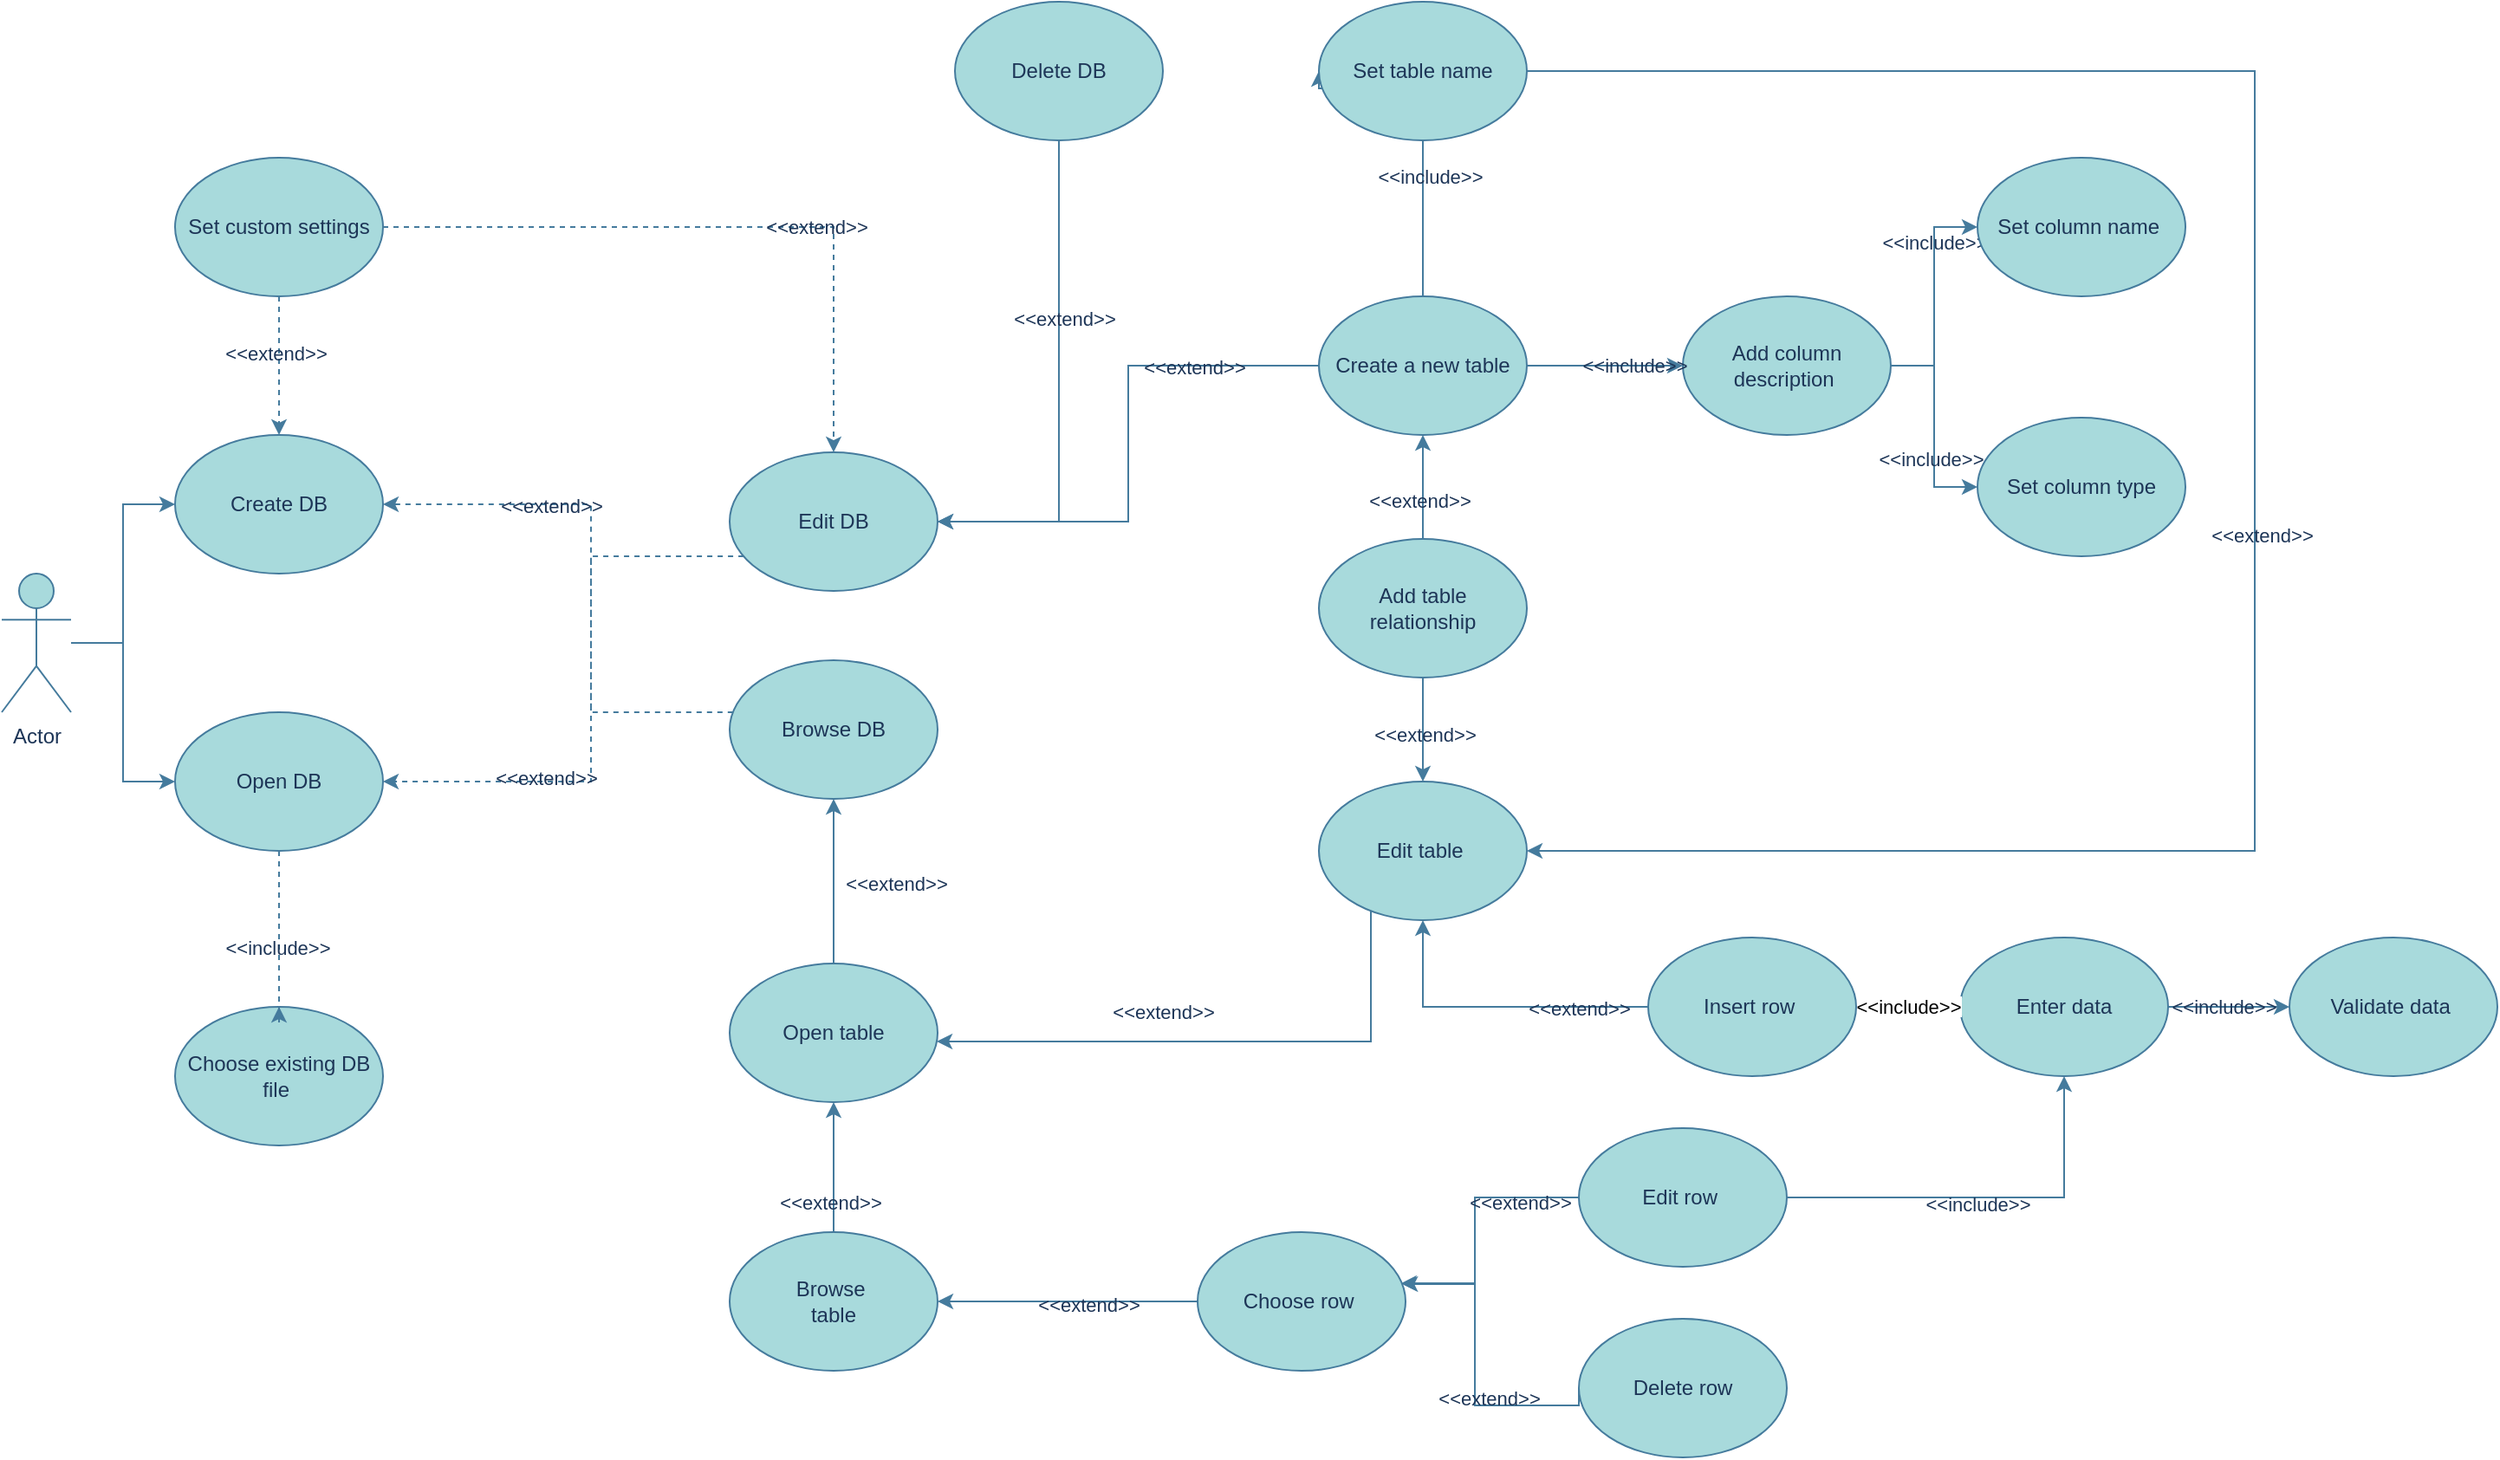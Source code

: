 <mxfile version="22.1.7" type="device">
  <diagram name="Сторінка-1" id="WXpg0HaZCwTCLSyZrgNE">
    <mxGraphModel dx="1602" dy="2114" grid="1" gridSize="10" guides="1" tooltips="1" connect="1" arrows="1" fold="1" page="1" pageScale="1" pageWidth="827" pageHeight="1169" math="0" shadow="0">
      <root>
        <mxCell id="0" />
        <mxCell id="1" parent="0" />
        <mxCell id="RJStIxCHIIm2fW8USADe-15" style="edgeStyle=orthogonalEdgeStyle;rounded=0;orthogonalLoop=1;jettySize=auto;html=1;entryX=0;entryY=0.5;entryDx=0;entryDy=0;labelBackgroundColor=none;strokeColor=#457B9D;fontColor=default;" parent="1" source="RJStIxCHIIm2fW8USADe-1" target="RJStIxCHIIm2fW8USADe-2" edge="1">
          <mxGeometry relative="1" as="geometry" />
        </mxCell>
        <mxCell id="RJStIxCHIIm2fW8USADe-16" style="edgeStyle=orthogonalEdgeStyle;rounded=0;orthogonalLoop=1;jettySize=auto;html=1;entryX=0;entryY=0.5;entryDx=0;entryDy=0;labelBackgroundColor=none;strokeColor=#457B9D;fontColor=default;" parent="1" source="RJStIxCHIIm2fW8USADe-1" target="RJStIxCHIIm2fW8USADe-9" edge="1">
          <mxGeometry relative="1" as="geometry" />
        </mxCell>
        <mxCell id="RJStIxCHIIm2fW8USADe-1" value="Actor" style="shape=umlActor;verticalLabelPosition=bottom;verticalAlign=top;html=1;labelBackgroundColor=none;fillColor=#A8DADC;strokeColor=#457B9D;fontColor=#1D3557;" parent="1" vertex="1">
          <mxGeometry x="60" y="280" width="40" height="80" as="geometry" />
        </mxCell>
        <mxCell id="RJStIxCHIIm2fW8USADe-2" value="Create DB" style="ellipse;whiteSpace=wrap;html=1;labelBackgroundColor=none;fillColor=#A8DADC;strokeColor=#457B9D;fontColor=#1D3557;" parent="1" vertex="1">
          <mxGeometry x="160" y="200" width="120" height="80" as="geometry" />
        </mxCell>
        <mxCell id="RJStIxCHIIm2fW8USADe-23" style="edgeStyle=orthogonalEdgeStyle;rounded=0;orthogonalLoop=1;jettySize=auto;html=1;entryX=0.5;entryY=1;entryDx=0;entryDy=0;labelBackgroundColor=none;strokeColor=#457B9D;fontColor=default;exitX=0.5;exitY=0;exitDx=0;exitDy=0;" parent="1" source="RJStIxCHIIm2fW8USADe-3" target="RJStIxCHIIm2fW8USADe-6" edge="1">
          <mxGeometry relative="1" as="geometry">
            <Array as="points">
              <mxPoint x="540" y="460" />
              <mxPoint x="540" y="460" />
            </Array>
          </mxGeometry>
        </mxCell>
        <mxCell id="RJStIxCHIIm2fW8USADe-68" value="&amp;lt;&amp;lt;extend&amp;gt;&amp;gt;" style="edgeLabel;html=1;align=center;verticalAlign=middle;resizable=0;points=[];labelBackgroundColor=none;fontColor=#1D3557;" parent="RJStIxCHIIm2fW8USADe-23" vertex="1" connectable="0">
          <mxGeometry x="0.595" y="-2" relative="1" as="geometry">
            <mxPoint x="34" y="30" as="offset" />
          </mxGeometry>
        </mxCell>
        <mxCell id="RJStIxCHIIm2fW8USADe-3" value="Open table" style="ellipse;whiteSpace=wrap;html=1;labelBackgroundColor=none;fillColor=#A8DADC;strokeColor=#457B9D;fontColor=#1D3557;" parent="1" vertex="1">
          <mxGeometry x="480" y="505" width="120" height="80" as="geometry" />
        </mxCell>
        <mxCell id="RJStIxCHIIm2fW8USADe-24" style="edgeStyle=orthogonalEdgeStyle;rounded=0;orthogonalLoop=1;jettySize=auto;html=1;entryX=1;entryY=0.5;entryDx=0;entryDy=0;labelBackgroundColor=none;strokeColor=#457B9D;fontColor=default;" parent="1" source="RJStIxCHIIm2fW8USADe-4" target="RJStIxCHIIm2fW8USADe-5" edge="1">
          <mxGeometry relative="1" as="geometry">
            <Array as="points">
              <mxPoint x="670" y="250" />
            </Array>
          </mxGeometry>
        </mxCell>
        <mxCell id="RJStIxCHIIm2fW8USADe-66" value="&amp;lt;&amp;lt;extend&amp;gt;&amp;gt;" style="edgeLabel;html=1;align=center;verticalAlign=middle;resizable=0;points=[];labelBackgroundColor=none;fontColor=#1D3557;" parent="RJStIxCHIIm2fW8USADe-24" vertex="1" connectable="0">
          <mxGeometry x="-0.293" y="3" relative="1" as="geometry">
            <mxPoint as="offset" />
          </mxGeometry>
        </mxCell>
        <mxCell id="RJStIxCHIIm2fW8USADe-4" value="Delete DB" style="ellipse;whiteSpace=wrap;html=1;labelBackgroundColor=none;fillColor=#A8DADC;strokeColor=#457B9D;fontColor=#1D3557;" parent="1" vertex="1">
          <mxGeometry x="610" y="-50" width="120" height="80" as="geometry" />
        </mxCell>
        <mxCell id="RJStIxCHIIm2fW8USADe-21" style="edgeStyle=orthogonalEdgeStyle;rounded=0;orthogonalLoop=1;jettySize=auto;html=1;entryX=1;entryY=0.5;entryDx=0;entryDy=0;dashed=1;labelBackgroundColor=none;strokeColor=#457B9D;fontColor=default;" parent="1" source="RJStIxCHIIm2fW8USADe-5" target="RJStIxCHIIm2fW8USADe-9" edge="1">
          <mxGeometry relative="1" as="geometry">
            <Array as="points">
              <mxPoint x="400" y="270" />
              <mxPoint x="400" y="400" />
            </Array>
          </mxGeometry>
        </mxCell>
        <mxCell id="RJStIxCHIIm2fW8USADe-65" value="&amp;lt;&amp;lt;extend&amp;gt;&amp;gt;" style="edgeLabel;html=1;align=center;verticalAlign=middle;resizable=0;points=[];labelBackgroundColor=none;fontColor=#1D3557;" parent="RJStIxCHIIm2fW8USADe-21" vertex="1" connectable="0">
          <mxGeometry x="0.448" y="-2" relative="1" as="geometry">
            <mxPoint as="offset" />
          </mxGeometry>
        </mxCell>
        <mxCell id="RJStIxCHIIm2fW8USADe-5" value="Edit DB" style="ellipse;whiteSpace=wrap;html=1;labelBackgroundColor=none;fillColor=#A8DADC;strokeColor=#457B9D;fontColor=#1D3557;" parent="1" vertex="1">
          <mxGeometry x="480" y="210" width="120" height="80" as="geometry" />
        </mxCell>
        <mxCell id="RJStIxCHIIm2fW8USADe-20" style="edgeStyle=orthogonalEdgeStyle;rounded=0;orthogonalLoop=1;jettySize=auto;html=1;dashed=1;labelBackgroundColor=none;strokeColor=#457B9D;fontColor=default;" parent="1" source="RJStIxCHIIm2fW8USADe-6" edge="1">
          <mxGeometry relative="1" as="geometry">
            <mxPoint x="280" y="240" as="targetPoint" />
            <Array as="points">
              <mxPoint x="400" y="360" />
              <mxPoint x="400" y="240" />
            </Array>
          </mxGeometry>
        </mxCell>
        <mxCell id="RJStIxCHIIm2fW8USADe-64" value="&amp;lt;&amp;lt;extend&amp;gt;&amp;gt;" style="edgeLabel;html=1;align=center;verticalAlign=middle;resizable=0;points=[];labelBackgroundColor=none;fontColor=#1D3557;" parent="RJStIxCHIIm2fW8USADe-20" vertex="1" connectable="0">
          <mxGeometry x="0.397" y="1" relative="1" as="geometry">
            <mxPoint as="offset" />
          </mxGeometry>
        </mxCell>
        <mxCell id="RJStIxCHIIm2fW8USADe-6" value="Browse DB" style="ellipse;whiteSpace=wrap;html=1;labelBackgroundColor=none;fillColor=#A8DADC;strokeColor=#457B9D;fontColor=#1D3557;" parent="1" vertex="1">
          <mxGeometry x="480" y="330" width="120" height="80" as="geometry" />
        </mxCell>
        <mxCell id="RJStIxCHIIm2fW8USADe-7" value="Choose existing DB file&amp;nbsp;" style="ellipse;whiteSpace=wrap;html=1;labelBackgroundColor=none;fillColor=#A8DADC;strokeColor=#457B9D;fontColor=#1D3557;" parent="1" vertex="1">
          <mxGeometry x="160" y="530" width="120" height="80" as="geometry" />
        </mxCell>
        <mxCell id="RJStIxCHIIm2fW8USADe-18" style="edgeStyle=orthogonalEdgeStyle;rounded=0;orthogonalLoop=1;jettySize=auto;html=1;entryX=0.5;entryY=0;entryDx=0;entryDy=0;dashed=1;labelBackgroundColor=none;strokeColor=#457B9D;fontColor=default;" parent="1" source="RJStIxCHIIm2fW8USADe-8" target="RJStIxCHIIm2fW8USADe-2" edge="1">
          <mxGeometry relative="1" as="geometry">
            <Array as="points">
              <mxPoint x="220" y="80" />
              <mxPoint x="220" y="80" />
            </Array>
          </mxGeometry>
        </mxCell>
        <mxCell id="RJStIxCHIIm2fW8USADe-62" value="&amp;lt;&amp;lt;extend&amp;gt;&amp;gt;" style="edgeLabel;html=1;align=center;verticalAlign=middle;resizable=0;points=[];labelBackgroundColor=none;fontColor=#1D3557;" parent="RJStIxCHIIm2fW8USADe-18" vertex="1" connectable="0">
          <mxGeometry x="-0.185" y="-2" relative="1" as="geometry">
            <mxPoint as="offset" />
          </mxGeometry>
        </mxCell>
        <mxCell id="RJStIxCHIIm2fW8USADe-19" style="edgeStyle=orthogonalEdgeStyle;rounded=0;orthogonalLoop=1;jettySize=auto;html=1;entryX=0.5;entryY=0;entryDx=0;entryDy=0;dashed=1;labelBackgroundColor=none;strokeColor=#457B9D;fontColor=default;" parent="1" source="RJStIxCHIIm2fW8USADe-8" target="RJStIxCHIIm2fW8USADe-5" edge="1">
          <mxGeometry relative="1" as="geometry" />
        </mxCell>
        <mxCell id="RJStIxCHIIm2fW8USADe-63" value="&amp;lt;&amp;lt;extend&amp;gt;&amp;gt;" style="edgeLabel;html=1;align=center;verticalAlign=middle;resizable=0;points=[];labelBackgroundColor=none;fontColor=#1D3557;" parent="RJStIxCHIIm2fW8USADe-19" vertex="1" connectable="0">
          <mxGeometry x="0.281" relative="1" as="geometry">
            <mxPoint as="offset" />
          </mxGeometry>
        </mxCell>
        <mxCell id="RJStIxCHIIm2fW8USADe-8" value="Set custom settings" style="ellipse;whiteSpace=wrap;html=1;labelBackgroundColor=none;fillColor=#A8DADC;strokeColor=#457B9D;fontColor=#1D3557;" parent="1" vertex="1">
          <mxGeometry x="160" y="40" width="120" height="80" as="geometry" />
        </mxCell>
        <mxCell id="RJStIxCHIIm2fW8USADe-17" style="edgeStyle=orthogonalEdgeStyle;rounded=0;orthogonalLoop=1;jettySize=auto;html=1;entryX=0.5;entryY=0;entryDx=0;entryDy=0;dashed=1;labelBackgroundColor=none;strokeColor=#457B9D;fontColor=default;" parent="1" source="RJStIxCHIIm2fW8USADe-9" target="RJStIxCHIIm2fW8USADe-7" edge="1">
          <mxGeometry relative="1" as="geometry">
            <Array as="points">
              <mxPoint x="220" y="540" />
            </Array>
          </mxGeometry>
        </mxCell>
        <mxCell id="RJStIxCHIIm2fW8USADe-85" value="&amp;lt;&amp;lt;include&amp;gt;&amp;gt;" style="edgeLabel;html=1;align=center;verticalAlign=middle;resizable=0;points=[];labelBackgroundColor=none;fontColor=#1D3557;" parent="RJStIxCHIIm2fW8USADe-17" vertex="1" connectable="0">
          <mxGeometry x="0.021" y="-1" relative="1" as="geometry">
            <mxPoint as="offset" />
          </mxGeometry>
        </mxCell>
        <mxCell id="RJStIxCHIIm2fW8USADe-9" value="Open DB" style="ellipse;whiteSpace=wrap;html=1;labelBackgroundColor=none;fillColor=#A8DADC;strokeColor=#457B9D;fontColor=#1D3557;" parent="1" vertex="1">
          <mxGeometry x="160" y="360" width="120" height="80" as="geometry" />
        </mxCell>
        <mxCell id="RJStIxCHIIm2fW8USADe-48" style="edgeStyle=orthogonalEdgeStyle;rounded=0;orthogonalLoop=1;jettySize=auto;html=1;entryX=0;entryY=0.5;entryDx=0;entryDy=0;labelBackgroundColor=none;strokeColor=#457B9D;fontColor=default;" parent="1" source="RJStIxCHIIm2fW8USADe-25" target="RJStIxCHIIm2fW8USADe-45" edge="1">
          <mxGeometry relative="1" as="geometry" />
        </mxCell>
        <mxCell id="RJStIxCHIIm2fW8USADe-81" value="&amp;lt;&amp;lt;include&amp;gt;&amp;gt;" style="edgeLabel;html=1;align=center;verticalAlign=middle;resizable=0;points=[];labelBackgroundColor=none;fontColor=#1D3557;" parent="RJStIxCHIIm2fW8USADe-48" vertex="1" connectable="0">
          <mxGeometry x="0.482" relative="1" as="geometry">
            <mxPoint as="offset" />
          </mxGeometry>
        </mxCell>
        <mxCell id="RJStIxCHIIm2fW8USADe-49" style="edgeStyle=orthogonalEdgeStyle;rounded=0;orthogonalLoop=1;jettySize=auto;html=1;entryX=0;entryY=0.5;entryDx=0;entryDy=0;labelBackgroundColor=none;strokeColor=#457B9D;fontColor=default;" parent="1" source="RJStIxCHIIm2fW8USADe-25" target="RJStIxCHIIm2fW8USADe-44" edge="1">
          <mxGeometry relative="1" as="geometry" />
        </mxCell>
        <mxCell id="RJStIxCHIIm2fW8USADe-80" value="&amp;lt;&amp;lt;include&amp;gt;&amp;gt;" style="edgeLabel;html=1;align=center;verticalAlign=middle;resizable=0;points=[];labelBackgroundColor=none;fontColor=#1D3557;" parent="RJStIxCHIIm2fW8USADe-49" vertex="1" connectable="0">
          <mxGeometry x="0.309" y="-2" relative="1" as="geometry">
            <mxPoint as="offset" />
          </mxGeometry>
        </mxCell>
        <mxCell id="RJStIxCHIIm2fW8USADe-25" value="Add column description&amp;nbsp;" style="ellipse;whiteSpace=wrap;html=1;labelBackgroundColor=none;fillColor=#A8DADC;strokeColor=#457B9D;fontColor=#1D3557;" parent="1" vertex="1">
          <mxGeometry x="1030" y="120" width="120" height="80" as="geometry" />
        </mxCell>
        <mxCell id="RJStIxCHIIm2fW8USADe-34" style="edgeStyle=orthogonalEdgeStyle;rounded=0;orthogonalLoop=1;jettySize=auto;html=1;entryX=1;entryY=0.5;entryDx=0;entryDy=0;labelBackgroundColor=none;strokeColor=#457B9D;fontColor=default;" parent="1" source="RJStIxCHIIm2fW8USADe-26" target="RJStIxCHIIm2fW8USADe-5" edge="1">
          <mxGeometry relative="1" as="geometry" />
        </mxCell>
        <mxCell id="RJStIxCHIIm2fW8USADe-67" value="&amp;lt;&amp;lt;extend&amp;gt;&amp;gt;" style="edgeLabel;html=1;align=center;verticalAlign=middle;resizable=0;points=[];labelBackgroundColor=none;fontColor=#1D3557;" parent="RJStIxCHIIm2fW8USADe-34" vertex="1" connectable="0">
          <mxGeometry x="-0.534" y="1" relative="1" as="geometry">
            <mxPoint as="offset" />
          </mxGeometry>
        </mxCell>
        <mxCell id="RJStIxCHIIm2fW8USADe-35" style="edgeStyle=orthogonalEdgeStyle;rounded=0;orthogonalLoop=1;jettySize=auto;html=1;entryX=0;entryY=0.5;entryDx=0;entryDy=0;labelBackgroundColor=none;strokeColor=#457B9D;fontColor=default;" parent="1" source="RJStIxCHIIm2fW8USADe-26" target="RJStIxCHIIm2fW8USADe-27" edge="1">
          <mxGeometry relative="1" as="geometry">
            <Array as="points">
              <mxPoint x="880" />
            </Array>
          </mxGeometry>
        </mxCell>
        <mxCell id="RJStIxCHIIm2fW8USADe-83" value="&amp;lt;&amp;lt;include&amp;gt;&amp;gt;" style="edgeLabel;html=1;align=center;verticalAlign=middle;resizable=0;points=[];labelBackgroundColor=none;fontColor=#1D3557;" parent="RJStIxCHIIm2fW8USADe-35" vertex="1" connectable="0">
          <mxGeometry x="-0.276" y="-4" relative="1" as="geometry">
            <mxPoint as="offset" />
          </mxGeometry>
        </mxCell>
        <mxCell id="RJStIxCHIIm2fW8USADe-46" style="edgeStyle=orthogonalEdgeStyle;rounded=0;orthogonalLoop=1;jettySize=auto;html=1;labelBackgroundColor=none;strokeColor=#457B9D;fontColor=default;" parent="1" source="RJStIxCHIIm2fW8USADe-26" target="RJStIxCHIIm2fW8USADe-25" edge="1">
          <mxGeometry relative="1" as="geometry" />
        </mxCell>
        <mxCell id="RJStIxCHIIm2fW8USADe-82" value="&amp;lt;&amp;lt;include&amp;gt;&amp;gt;" style="edgeLabel;html=1;align=center;verticalAlign=middle;resizable=0;points=[];labelBackgroundColor=none;fontColor=#1D3557;" parent="RJStIxCHIIm2fW8USADe-46" vertex="1" connectable="0">
          <mxGeometry x="0.365" relative="1" as="geometry">
            <mxPoint as="offset" />
          </mxGeometry>
        </mxCell>
        <mxCell id="RJStIxCHIIm2fW8USADe-26" value="Create a new table" style="ellipse;whiteSpace=wrap;html=1;labelBackgroundColor=none;fillColor=#A8DADC;strokeColor=#457B9D;fontColor=#1D3557;" parent="1" vertex="1">
          <mxGeometry x="820" y="120" width="120" height="80" as="geometry" />
        </mxCell>
        <mxCell id="RJStIxCHIIm2fW8USADe-53" style="edgeStyle=orthogonalEdgeStyle;rounded=0;orthogonalLoop=1;jettySize=auto;html=1;entryX=1;entryY=0.5;entryDx=0;entryDy=0;labelBackgroundColor=none;strokeColor=#457B9D;fontColor=default;" parent="1" source="RJStIxCHIIm2fW8USADe-27" target="RJStIxCHIIm2fW8USADe-30" edge="1">
          <mxGeometry relative="1" as="geometry">
            <Array as="points">
              <mxPoint x="1360" y="-10" />
              <mxPoint x="1360" y="440" />
            </Array>
          </mxGeometry>
        </mxCell>
        <mxCell id="RJStIxCHIIm2fW8USADe-77" value="&amp;lt;&amp;lt;extend&amp;gt;&amp;gt;" style="edgeLabel;html=1;align=center;verticalAlign=middle;resizable=0;points=[];labelBackgroundColor=none;fontColor=#1D3557;" parent="RJStIxCHIIm2fW8USADe-53" vertex="1" connectable="0">
          <mxGeometry x="0.066" y="4" relative="1" as="geometry">
            <mxPoint as="offset" />
          </mxGeometry>
        </mxCell>
        <mxCell id="RJStIxCHIIm2fW8USADe-27" value="Set table name" style="ellipse;whiteSpace=wrap;html=1;labelBackgroundColor=none;fillColor=#A8DADC;strokeColor=#457B9D;fontColor=#1D3557;" parent="1" vertex="1">
          <mxGeometry x="820" y="-50" width="120" height="80" as="geometry" />
        </mxCell>
        <mxCell id="RJStIxCHIIm2fW8USADe-47" style="edgeStyle=orthogonalEdgeStyle;rounded=0;orthogonalLoop=1;jettySize=auto;html=1;entryX=0.5;entryY=1;entryDx=0;entryDy=0;labelBackgroundColor=none;strokeColor=#457B9D;fontColor=default;" parent="1" source="RJStIxCHIIm2fW8USADe-28" target="RJStIxCHIIm2fW8USADe-26" edge="1">
          <mxGeometry relative="1" as="geometry" />
        </mxCell>
        <mxCell id="RJStIxCHIIm2fW8USADe-75" value="&amp;lt;&amp;lt;extend&amp;gt;&amp;gt;" style="edgeLabel;html=1;align=center;verticalAlign=middle;resizable=0;points=[];labelBackgroundColor=none;fontColor=#1D3557;" parent="RJStIxCHIIm2fW8USADe-47" vertex="1" connectable="0">
          <mxGeometry x="-0.254" y="2" relative="1" as="geometry">
            <mxPoint as="offset" />
          </mxGeometry>
        </mxCell>
        <mxCell id="RJStIxCHIIm2fW8USADe-52" style="edgeStyle=orthogonalEdgeStyle;rounded=0;orthogonalLoop=1;jettySize=auto;html=1;entryX=0.5;entryY=0;entryDx=0;entryDy=0;labelBackgroundColor=none;strokeColor=#457B9D;fontColor=default;" parent="1" source="RJStIxCHIIm2fW8USADe-28" target="RJStIxCHIIm2fW8USADe-30" edge="1">
          <mxGeometry relative="1" as="geometry" />
        </mxCell>
        <mxCell id="RJStIxCHIIm2fW8USADe-84" value="&amp;lt;&amp;lt;extend&amp;gt;&amp;gt;" style="edgeLabel;html=1;align=center;verticalAlign=middle;resizable=0;points=[];labelBackgroundColor=none;fontColor=#1D3557;" parent="RJStIxCHIIm2fW8USADe-52" vertex="1" connectable="0">
          <mxGeometry x="0.105" y="1" relative="1" as="geometry">
            <mxPoint as="offset" />
          </mxGeometry>
        </mxCell>
        <mxCell id="RJStIxCHIIm2fW8USADe-28" value="Add table &lt;br&gt;relationship" style="ellipse;whiteSpace=wrap;html=1;labelBackgroundColor=none;fillColor=#A8DADC;strokeColor=#457B9D;fontColor=#1D3557;" parent="1" vertex="1">
          <mxGeometry x="820" y="260" width="120" height="80" as="geometry" />
        </mxCell>
        <mxCell id="RJStIxCHIIm2fW8USADe-33" style="edgeStyle=orthogonalEdgeStyle;rounded=0;orthogonalLoop=1;jettySize=auto;html=1;labelBackgroundColor=none;strokeColor=#457B9D;fontColor=default;" parent="1" source="RJStIxCHIIm2fW8USADe-29" target="RJStIxCHIIm2fW8USADe-3" edge="1">
          <mxGeometry relative="1" as="geometry">
            <mxPoint x="780" y="660" as="targetPoint" />
            <Array as="points" />
          </mxGeometry>
        </mxCell>
        <mxCell id="RJStIxCHIIm2fW8USADe-70" value="&amp;lt;&amp;lt;extend&amp;gt;&amp;gt;" style="edgeLabel;html=1;align=center;verticalAlign=middle;resizable=0;points=[];labelBackgroundColor=none;fontColor=#1D3557;" parent="RJStIxCHIIm2fW8USADe-33" vertex="1" connectable="0">
          <mxGeometry x="-0.54" y="2" relative="1" as="geometry">
            <mxPoint as="offset" />
          </mxGeometry>
        </mxCell>
        <mxCell id="RJStIxCHIIm2fW8USADe-29" value="Browse&amp;nbsp;&lt;br&gt;table" style="ellipse;whiteSpace=wrap;html=1;labelBackgroundColor=none;fillColor=#A8DADC;strokeColor=#457B9D;fontColor=#1D3557;" parent="1" vertex="1">
          <mxGeometry x="480" y="660" width="120" height="80" as="geometry" />
        </mxCell>
        <mxCell id="RJStIxCHIIm2fW8USADe-32" style="edgeStyle=orthogonalEdgeStyle;rounded=0;orthogonalLoop=1;jettySize=auto;html=1;labelBackgroundColor=none;strokeColor=#457B9D;fontColor=default;" parent="1" source="RJStIxCHIIm2fW8USADe-30" target="RJStIxCHIIm2fW8USADe-3" edge="1">
          <mxGeometry relative="1" as="geometry">
            <Array as="points">
              <mxPoint x="850" y="550" />
            </Array>
          </mxGeometry>
        </mxCell>
        <mxCell id="RJStIxCHIIm2fW8USADe-69" value="&amp;lt;&amp;lt;extend&amp;gt;&amp;gt;" style="edgeLabel;html=1;align=center;verticalAlign=middle;resizable=0;points=[];labelBackgroundColor=none;fontColor=#1D3557;" parent="RJStIxCHIIm2fW8USADe-32" vertex="1" connectable="0">
          <mxGeometry x="-0.642" y="3" relative="1" as="geometry">
            <mxPoint x="-123" as="offset" />
          </mxGeometry>
        </mxCell>
        <mxCell id="RJStIxCHIIm2fW8USADe-30" value="Edit table&amp;nbsp;" style="ellipse;whiteSpace=wrap;html=1;labelBackgroundColor=none;fillColor=#A8DADC;strokeColor=#457B9D;fontColor=#1D3557;" parent="1" vertex="1">
          <mxGeometry x="820" y="400" width="120" height="80" as="geometry" />
        </mxCell>
        <mxCell id="RJStIxCHIIm2fW8USADe-60" style="edgeStyle=orthogonalEdgeStyle;rounded=0;orthogonalLoop=1;jettySize=auto;html=1;entryX=1;entryY=0.5;entryDx=0;entryDy=0;labelBackgroundColor=none;strokeColor=#457B9D;fontColor=default;" parent="1" source="RJStIxCHIIm2fW8USADe-37" target="RJStIxCHIIm2fW8USADe-29" edge="1">
          <mxGeometry relative="1" as="geometry">
            <mxPoint x="1110" y="720" as="targetPoint" />
          </mxGeometry>
        </mxCell>
        <mxCell id="RJStIxCHIIm2fW8USADe-71" value="&amp;lt;&amp;lt;extend&amp;gt;&amp;gt;" style="edgeLabel;html=1;align=center;verticalAlign=middle;resizable=0;points=[];labelBackgroundColor=none;fontColor=#1D3557;" parent="RJStIxCHIIm2fW8USADe-60" vertex="1" connectable="0">
          <mxGeometry x="-0.159" y="2" relative="1" as="geometry">
            <mxPoint as="offset" />
          </mxGeometry>
        </mxCell>
        <mxCell id="RJStIxCHIIm2fW8USADe-37" value="Choose row&amp;nbsp;" style="ellipse;whiteSpace=wrap;html=1;labelBackgroundColor=none;fillColor=#A8DADC;strokeColor=#457B9D;fontColor=#1D3557;" parent="1" vertex="1">
          <mxGeometry x="750" y="660" width="120" height="80" as="geometry" />
        </mxCell>
        <mxCell id="RJStIxCHIIm2fW8USADe-59" style="edgeStyle=orthogonalEdgeStyle;rounded=0;orthogonalLoop=1;jettySize=auto;html=1;labelBackgroundColor=none;strokeColor=#457B9D;fontColor=default;exitX=0;exitY=0.5;exitDx=0;exitDy=0;entryX=0.978;entryY=0.369;entryDx=0;entryDy=0;entryPerimeter=0;" parent="1" source="RJStIxCHIIm2fW8USADe-38" target="RJStIxCHIIm2fW8USADe-37" edge="1">
          <mxGeometry relative="1" as="geometry">
            <mxPoint x="1180" y="810" as="sourcePoint" />
            <mxPoint x="880" y="730" as="targetPoint" />
            <Array as="points">
              <mxPoint x="970" y="760" />
              <mxPoint x="910" y="760" />
              <mxPoint x="910" y="690" />
            </Array>
          </mxGeometry>
        </mxCell>
        <mxCell id="RJStIxCHIIm2fW8USADe-74" value="&amp;lt;&amp;lt;extend&amp;gt;&amp;gt;" style="edgeLabel;html=1;align=center;verticalAlign=middle;resizable=0;points=[];labelBackgroundColor=none;fontColor=#1D3557;" parent="RJStIxCHIIm2fW8USADe-59" vertex="1" connectable="0">
          <mxGeometry x="-0.316" y="-3" relative="1" as="geometry">
            <mxPoint y="-1" as="offset" />
          </mxGeometry>
        </mxCell>
        <mxCell id="RJStIxCHIIm2fW8USADe-38" value="Delete row" style="ellipse;whiteSpace=wrap;html=1;labelBackgroundColor=none;fillColor=#A8DADC;strokeColor=#457B9D;fontColor=#1D3557;" parent="1" vertex="1">
          <mxGeometry x="970" y="710" width="120" height="80" as="geometry" />
        </mxCell>
        <mxCell id="RJStIxCHIIm2fW8USADe-57" value="" style="edgeStyle=orthogonalEdgeStyle;rounded=0;orthogonalLoop=1;jettySize=auto;html=1;labelBackgroundColor=none;strokeColor=#457B9D;fontColor=default;" parent="1" source="RJStIxCHIIm2fW8USADe-39" target="RJStIxCHIIm2fW8USADe-41" edge="1">
          <mxGeometry relative="1" as="geometry" />
        </mxCell>
        <mxCell id="RJStIxCHIIm2fW8USADe-79" value="&amp;lt;&amp;lt;include&amp;gt;&amp;gt;" style="edgeLabel;html=1;align=center;verticalAlign=middle;resizable=0;points=[];labelBackgroundColor=none;fontColor=#1D3557;" parent="RJStIxCHIIm2fW8USADe-57" vertex="1" connectable="0">
          <mxGeometry x="-0.045" y="-4" relative="1" as="geometry">
            <mxPoint as="offset" />
          </mxGeometry>
        </mxCell>
        <mxCell id="RJStIxCHIIm2fW8USADe-58" value="" style="edgeStyle=orthogonalEdgeStyle;rounded=0;orthogonalLoop=1;jettySize=auto;html=1;labelBackgroundColor=none;strokeColor=#457B9D;fontColor=default;exitX=0;exitY=0.5;exitDx=0;exitDy=0;" parent="1" source="RJStIxCHIIm2fW8USADe-39" target="RJStIxCHIIm2fW8USADe-37" edge="1">
          <mxGeometry relative="1" as="geometry">
            <Array as="points">
              <mxPoint x="910" y="640" />
              <mxPoint x="910" y="690" />
            </Array>
          </mxGeometry>
        </mxCell>
        <mxCell id="RJStIxCHIIm2fW8USADe-73" value="&amp;lt;&amp;lt;extend&amp;gt;&amp;gt;" style="edgeLabel;html=1;align=center;verticalAlign=middle;resizable=0;points=[];labelBackgroundColor=none;fontColor=#1D3557;" parent="RJStIxCHIIm2fW8USADe-58" vertex="1" connectable="0">
          <mxGeometry x="-0.55" y="3" relative="1" as="geometry">
            <mxPoint as="offset" />
          </mxGeometry>
        </mxCell>
        <mxCell id="RJStIxCHIIm2fW8USADe-39" value="Edit row&amp;nbsp;" style="ellipse;whiteSpace=wrap;html=1;labelBackgroundColor=none;fillColor=#A8DADC;strokeColor=#457B9D;fontColor=#1D3557;" parent="1" vertex="1">
          <mxGeometry x="970" y="600" width="120" height="80" as="geometry" />
        </mxCell>
        <mxCell id="RJStIxCHIIm2fW8USADe-40" value="Validate data&amp;nbsp;" style="ellipse;whiteSpace=wrap;html=1;labelBackgroundColor=none;fillColor=#A8DADC;strokeColor=#457B9D;fontColor=#1D3557;" parent="1" vertex="1">
          <mxGeometry x="1380" y="490" width="120" height="80" as="geometry" />
        </mxCell>
        <mxCell id="RJStIxCHIIm2fW8USADe-56" value="" style="edgeStyle=orthogonalEdgeStyle;rounded=0;orthogonalLoop=1;jettySize=auto;html=1;labelBackgroundColor=none;strokeColor=#457B9D;fontColor=default;" parent="1" source="RJStIxCHIIm2fW8USADe-41" target="RJStIxCHIIm2fW8USADe-40" edge="1">
          <mxGeometry relative="1" as="geometry" />
        </mxCell>
        <mxCell id="RJStIxCHIIm2fW8USADe-78" value="&amp;lt;&amp;lt;include&amp;gt;&amp;gt;" style="edgeLabel;html=1;align=center;verticalAlign=middle;resizable=0;points=[];labelBackgroundColor=none;fontColor=#1D3557;" parent="RJStIxCHIIm2fW8USADe-56" vertex="1" connectable="0">
          <mxGeometry x="-0.103" relative="1" as="geometry">
            <mxPoint as="offset" />
          </mxGeometry>
        </mxCell>
        <mxCell id="RJStIxCHIIm2fW8USADe-41" value="Enter data" style="ellipse;whiteSpace=wrap;html=1;labelBackgroundColor=none;fillColor=#A8DADC;strokeColor=#457B9D;fontColor=#1D3557;" parent="1" vertex="1">
          <mxGeometry x="1190" y="490" width="120" height="80" as="geometry" />
        </mxCell>
        <mxCell id="RJStIxCHIIm2fW8USADe-54" style="edgeStyle=orthogonalEdgeStyle;rounded=0;orthogonalLoop=1;jettySize=auto;html=1;entryX=0.5;entryY=1;entryDx=0;entryDy=0;labelBackgroundColor=none;strokeColor=#457B9D;fontColor=default;" parent="1" source="RJStIxCHIIm2fW8USADe-42" target="RJStIxCHIIm2fW8USADe-30" edge="1">
          <mxGeometry relative="1" as="geometry" />
        </mxCell>
        <mxCell id="RJStIxCHIIm2fW8USADe-72" value="&amp;lt;&amp;lt;extend&amp;gt;&amp;gt;" style="edgeLabel;html=1;align=center;verticalAlign=middle;resizable=0;points=[];labelBackgroundColor=none;fontColor=#1D3557;" parent="RJStIxCHIIm2fW8USADe-54" vertex="1" connectable="0">
          <mxGeometry x="-0.548" y="1" relative="1" as="geometry">
            <mxPoint as="offset" />
          </mxGeometry>
        </mxCell>
        <mxCell id="RJStIxCHIIm2fW8USADe-55" value="&lt;span style=&quot;caret-color: rgb(0, 0, 0); color: rgb(0, 0, 0); font-family: Helvetica; font-size: 11px; font-style: normal; font-variant-caps: normal; font-weight: 400; letter-spacing: normal; text-align: center; text-indent: 0px; text-transform: none; word-spacing: 0px; -webkit-text-stroke-width: 0px; background-color: rgb(255, 255, 255); text-decoration: none; float: none; display: inline !important;&quot;&gt;&amp;lt;&amp;lt;include&amp;gt;&amp;gt;&lt;/span&gt;" style="edgeStyle=orthogonalEdgeStyle;rounded=0;orthogonalLoop=1;jettySize=auto;html=1;labelBackgroundColor=none;strokeColor=#457B9D;fontColor=default;" parent="1" source="RJStIxCHIIm2fW8USADe-42" target="RJStIxCHIIm2fW8USADe-41" edge="1">
          <mxGeometry relative="1" as="geometry" />
        </mxCell>
        <mxCell id="RJStIxCHIIm2fW8USADe-42" value="Insert row&amp;nbsp;" style="ellipse;whiteSpace=wrap;html=1;labelBackgroundColor=none;fillColor=#A8DADC;strokeColor=#457B9D;fontColor=#1D3557;" parent="1" vertex="1">
          <mxGeometry x="1010" y="490" width="120" height="80" as="geometry" />
        </mxCell>
        <mxCell id="RJStIxCHIIm2fW8USADe-44" value="Set column type" style="ellipse;whiteSpace=wrap;html=1;labelBackgroundColor=none;fillColor=#A8DADC;strokeColor=#457B9D;fontColor=#1D3557;" parent="1" vertex="1">
          <mxGeometry x="1200" y="190" width="120" height="80" as="geometry" />
        </mxCell>
        <mxCell id="RJStIxCHIIm2fW8USADe-45" value="Set column name&amp;nbsp;" style="ellipse;whiteSpace=wrap;html=1;labelBackgroundColor=none;fillColor=#A8DADC;strokeColor=#457B9D;fontColor=#1D3557;" parent="1" vertex="1">
          <mxGeometry x="1200" y="40" width="120" height="80" as="geometry" />
        </mxCell>
      </root>
    </mxGraphModel>
  </diagram>
</mxfile>
